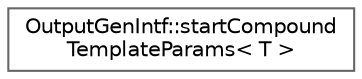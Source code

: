 digraph "Graphical Class Hierarchy"
{
 // INTERACTIVE_SVG=YES
 // LATEX_PDF_SIZE
  bgcolor="transparent";
  edge [fontname=Helvetica,fontsize=10,labelfontname=Helvetica,labelfontsize=10];
  node [fontname=Helvetica,fontsize=10,shape=box,height=0.2,width=0.4];
  rankdir="LR";
  Node0 [label="OutputGenIntf::startCompound\lTemplateParams\< T \>",height=0.2,width=0.4,color="grey40", fillcolor="white", style="filled",URL="$d5/d97/struct_output_gen_intf_1_1start_compound_template_params.html",tooltip=" "];
}
